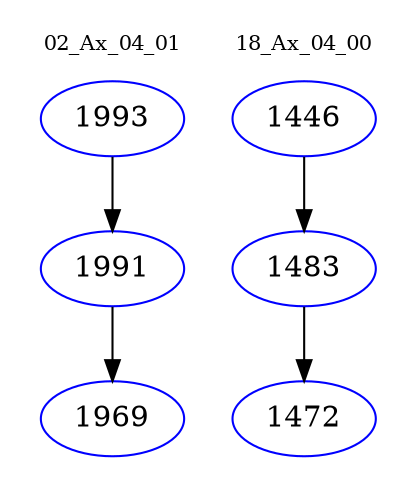 digraph{
subgraph cluster_0 {
color = white
label = "02_Ax_04_01";
fontsize=10;
T0_1993 [label="1993", color="blue"]
T0_1993 -> T0_1991 [color="black"]
T0_1991 [label="1991", color="blue"]
T0_1991 -> T0_1969 [color="black"]
T0_1969 [label="1969", color="blue"]
}
subgraph cluster_1 {
color = white
label = "18_Ax_04_00";
fontsize=10;
T1_1446 [label="1446", color="blue"]
T1_1446 -> T1_1483 [color="black"]
T1_1483 [label="1483", color="blue"]
T1_1483 -> T1_1472 [color="black"]
T1_1472 [label="1472", color="blue"]
}
}
